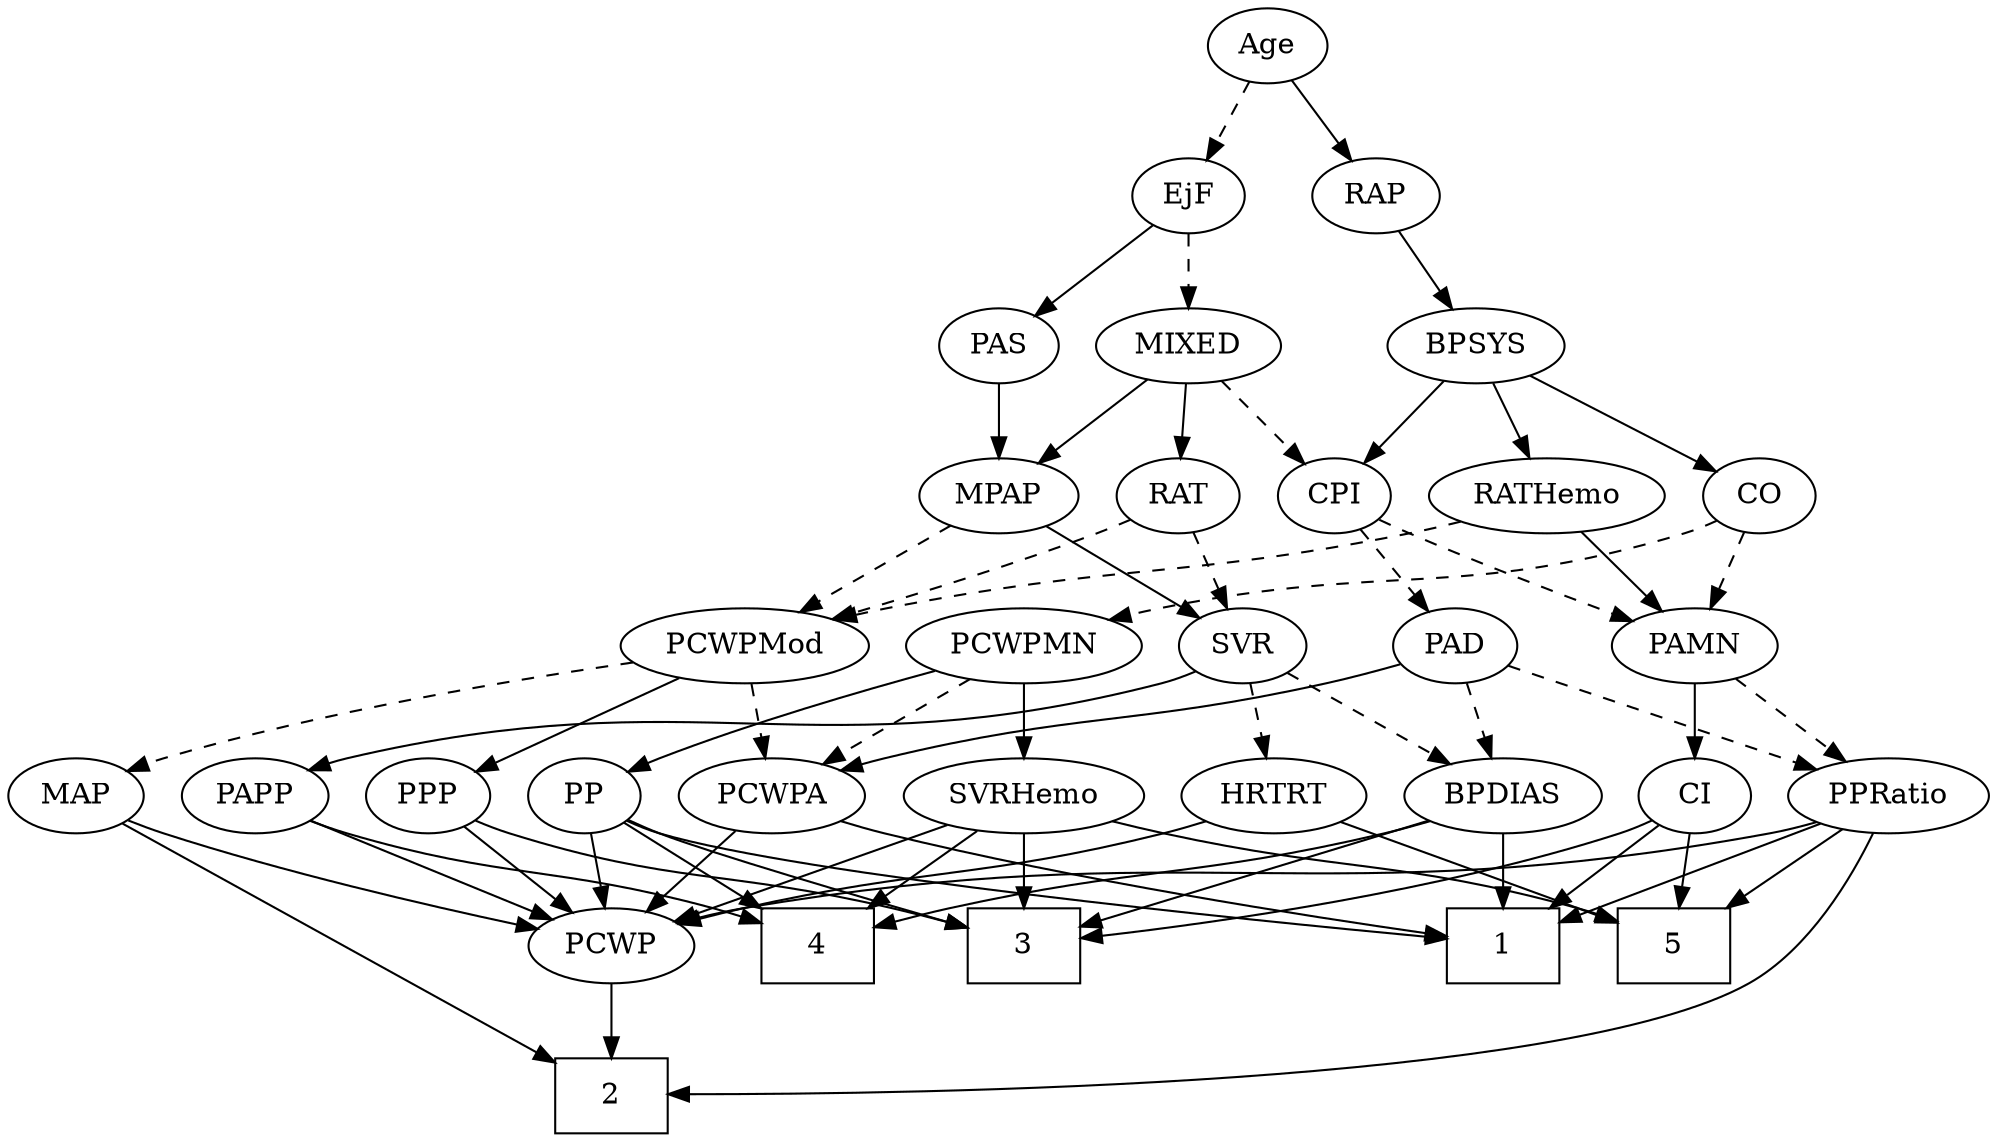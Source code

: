 strict digraph {
	graph [bb="0,0,876.19,540"];
	node [label="\N"];
	1	[height=0.5,
		pos="664.55,90",
		shape=box,
		width=0.75];
	2	[height=0.5,
		pos="270.55,18",
		shape=box,
		width=0.75];
	3	[height=0.5,
		pos="456.55,90",
		shape=box,
		width=0.75];
	4	[height=0.5,
		pos="362.55,90",
		shape=box,
		width=0.75];
	5	[height=0.5,
		pos="743.55,90",
		shape=box,
		width=0.75];
	Age	[height=0.5,
		pos="562.55,522",
		width=0.75];
	EjF	[height=0.5,
		pos="526.55,450",
		width=0.75];
	Age -> EjF	[pos="e,534.85,467.15 554.2,504.76 549.84,496.28 544.4,485.71 539.51,476.2",
		style=dashed];
	RAP	[height=0.5,
		pos="626.55,450",
		width=0.77632];
	Age -> RAP	[pos="e,612.99,465.82 576.12,506.15 584.86,496.6 596.38,483.99 606.21,473.25",
		style=solid];
	MIXED	[height=0.5,
		pos="526.55,378",
		width=1.1193];
	EjF -> MIXED	[pos="e,526.55,396.1 526.55,431.7 526.55,423.98 526.55,414.71 526.55,406.11",
		style=dashed];
	PAS	[height=0.5,
		pos="441.55,378",
		width=0.75];
	EjF -> PAS	[pos="e,457.89,392.46 510.16,435.5 497.58,425.14 480.01,410.67 465.8,398.97",
		style=solid];
	BPSYS	[height=0.5,
		pos="654.55,378",
		width=1.0471];
	RAP -> BPSYS	[pos="e,647.76,395.96 633.18,432.41 636.41,424.34 640.37,414.43 644.01,405.35",
		style=solid];
	MPAP	[height=0.5,
		pos="441.55,306",
		width=0.97491];
	MIXED -> MPAP	[pos="e,459.37,321.68 508.1,361.81 496.13,351.95 480.37,338.97 467.19,328.12",
		style=solid];
	CPI	[height=0.5,
		pos="593.55,306",
		width=0.75];
	MIXED -> CPI	[pos="e,579.32,321.86 541.75,361.12 550.73,351.73 562.25,339.7 572.14,329.36",
		style=dashed];
	RAT	[height=0.5,
		pos="521.55,306",
		width=0.75827];
	MIXED -> RAT	[pos="e,522.77,324.1 525.31,359.7 524.76,351.98 524.1,342.71 523.48,334.11",
		style=solid];
	SVR	[height=0.5,
		pos="552.55,234",
		width=0.77632];
	MPAP -> SVR	[pos="e,533.07,247.28 462.95,291.5 480.46,280.46 505.37,264.75 524.48,252.7",
		style=solid];
	PCWPMod	[height=0.5,
		pos="336.55,234",
		width=1.4443];
	MPAP -> PCWPMod	[pos="e,359.55,250.33 421.05,291.34 406.01,281.31 385.3,267.5 368.14,256.06",
		style=dashed];
	CO	[height=0.5,
		pos="781.55,306",
		width=0.75];
	BPSYS -> CO	[pos="e,761.12,318.26 678.44,363.83 699.31,352.33 729.69,335.58 752.07,323.25",
		style=solid];
	RATHemo	[height=0.5,
		pos="687.55,306",
		width=1.3721];
	BPSYS -> RATHemo	[pos="e,679.63,323.79 662.54,360.05 666.35,351.97 670.99,342.12 675.24,333.11",
		style=solid];
	BPSYS -> CPI	[pos="e,606.5,321.86 640.71,361.12 632.61,351.82 622.25,339.93 613.3,329.67",
		style=solid];
	PAD	[height=0.5,
		pos="646.55,234",
		width=0.79437];
	PCWPA	[height=0.5,
		pos="346.55,162",
		width=1.1555];
	PAD -> PCWPA	[pos="e,377.63,174.11 621.73,224.98 611.79,221.93 600.19,218.58 589.55,216 505.17,195.57 481.59,201.78 397.55,180 394.19,179.13 390.74,\
178.16 387.29,177.13",
		style=solid];
	BPDIAS	[height=0.5,
		pos="664.55,162",
		width=1.1735];
	PAD -> BPDIAS	[pos="e,660.11,180.28 650.9,216.05 652.91,208.26 655.34,198.82 657.58,190.08",
		style=dashed];
	PPRatio	[height=0.5,
		pos="836.55,162",
		width=1.1013];
	PAD -> PPRatio	[pos="e,806.75,173.98 670.61,224.13 702.42,212.42 758.88,191.62 797,177.57",
		style=dashed];
	PAMN	[height=0.5,
		pos="751.55,234",
		width=1.011];
	CO -> PAMN	[pos="e,758.81,251.96 774.44,288.41 770.98,280.34 766.73,270.43 762.84,261.35",
		style=dashed];
	PCWPMN	[height=0.5,
		pos="456.55,234",
		width=1.3902];
	CO -> PCWPMN	[pos="e,493.19,246.33 761.01,294.07 756.06,291.78 750.7,289.58 745.55,288 646.65,257.6 616.57,274.37 515.55,252 511.45,251.09 507.22,250.06 \
502.99,248.97",
		style=dashed];
	PAS -> MPAP	[pos="e,441.55,324.1 441.55,359.7 441.55,351.98 441.55,342.71 441.55,334.11",
		style=solid];
	PAMN -> PPRatio	[pos="e,818.25,178.07 769.57,218.15 781.44,208.38 797.16,195.43 810.39,184.54",
		style=dashed];
	CI	[height=0.5,
		pos="751.55,162",
		width=0.75];
	PAMN -> CI	[pos="e,751.55,180.1 751.55,215.7 751.55,207.98 751.55,198.71 751.55,190.11",
		style=solid];
	RATHemo -> PAMN	[pos="e,737.22,250.67 702.39,288.76 710.67,279.71 721.11,268.29 730.25,258.3",
		style=solid];
	RATHemo -> PCWPMod	[pos="e,374.77,246.4 651.54,293.65 644.3,291.6 636.72,289.6 629.55,288 527.71,265.28 499.54,274.04 397.55,252 393.38,251.1 389.07,250.08 \
384.76,249",
		style=dashed];
	CPI -> PAD	[pos="e,634.82,250.49 605.31,289.46 612.17,280.4 620.97,268.79 628.67,258.61",
		style=dashed];
	CPI -> PAMN	[pos="e,724.79,246.34 614.82,294.82 619.65,292.55 624.76,290.17 629.55,288 658.33,274.96 691.2,260.71 715.56,250.28",
		style=dashed];
	RAT -> SVR	[pos="e,545.25,251.47 528.89,288.41 532.56,280.13 537.08,269.92 541.18,260.66",
		style=dashed];
	RAT -> PCWPMod	[pos="e,373.06,246.86 500.38,294.58 495.55,292.32 490.4,290 485.55,288 451.57,273.98 412.39,260.13 382.73,250.1",
		style=dashed];
	SVR -> BPDIAS	[pos="e,641.79,177.22 572.06,220.81 588.9,210.28 613.56,194.87 633.18,182.61",
		style=dashed];
	PAPP	[height=0.5,
		pos="110.55,162",
		width=0.88464];
	SVR -> PAPP	[pos="e,134.43,174.28 531.48,221.86 526.38,219.58 520.87,217.44 515.55,216 358.64,173.48 309.23,219.56 151.55,180 149.06,179.38 146.53,\
178.63 144.01,177.8",
		style=solid];
	HRTRT	[height=0.5,
		pos="564.55,162",
		width=1.1013];
	SVR -> HRTRT	[pos="e,561.59,180.28 555.45,216.05 556.77,208.35 558.37,199.03 559.86,190.36",
		style=dashed];
	PCWPMod -> PCWPA	[pos="e,344.1,180.1 339.02,215.7 340.12,207.98 341.45,198.71 342.67,190.11",
		style=dashed];
	MAP	[height=0.5,
		pos="30.547,162",
		width=0.84854];
	PCWPMod -> MAP	[pos="e,53.746,174.08 288.51,226.65 234.45,218.77 144.41,203.45 69.547,180 67.428,179.34 65.269,178.59 63.109,177.8",
		style=dashed];
	PPP	[height=0.5,
		pos="187.55,162",
		width=0.75];
	PCWPMod -> PPP	[pos="e,208.86,173.08 306.8,219.07 284,208.4 251.78,193.29 223.55,180 221.76,179.16 219.93,178.3 218.09,177.43",
		style=solid];
	PCWPA -> 1	[pos="e,637.38,95.23 377.65,149.94 384.18,147.82 391.05,145.72 397.55,144 478.54,122.55 575.4,105.39 627.31,96.868",
		style=solid];
	PCWP	[height=0.5,
		pos="270.55,90",
		width=0.97491];
	PCWPA -> PCWP	[pos="e,286.85,106.01 329.68,145.46 319.31,135.91 305.85,123.51 294.39,112.96",
		style=solid];
	PCWPMN -> PCWPA	[pos="e,368.98,177.27 432.95,217.98 416.82,207.72 395.28,194.01 377.74,182.85",
		style=dashed];
	SVRHemo	[height=0.5,
		pos="456.55,162",
		width=1.3902];
	PCWPMN -> SVRHemo	[pos="e,456.55,180.1 456.55,215.7 456.55,207.98 456.55,198.71 456.55,190.11",
		style=solid];
	PP	[height=0.5,
		pos="259.55,162",
		width=0.75];
	PCWPMN -> PP	[pos="e,280.68,173.51 418.99,222.07 386.06,212.15 337.09,196.57 295.55,180 293.72,179.27 291.85,178.49 289.97,177.69",
		style=solid];
	SVRHemo -> 3	[pos="e,456.55,108.1 456.55,143.7 456.55,135.98 456.55,126.71 456.55,118.11",
		style=solid];
	SVRHemo -> 4	[pos="e,385.66,108.21 435.69,145.46 423.41,136.33 407.65,124.59 393.91,114.35",
		style=solid];
	SVRHemo -> 5	[pos="e,716.51,102.56 493.55,149.8 500.81,147.75 508.4,145.72 515.55,144 596.98,124.38 620.15,131.5 700.55,108 702.68,107.38 704.85,106.69 \
707.02,105.96",
		style=solid];
	SVRHemo -> PCWP	[pos="e,298.06,101.36 423.29,148.49 390.77,136.24 341.33,117.64 307.57,104.93",
		style=solid];
	BPDIAS -> 1	[pos="e,664.55,108.1 664.55,143.7 664.55,135.98 664.55,126.71 664.55,118.11",
		style=solid];
	BPDIAS -> 3	[pos="e,483.65,100.12 632.5,150.22 594.89,137.56 532.66,116.62 493.17,103.33",
		style=solid];
	BPDIAS -> 4	[pos="e,389.83,99.613 633.19,149.8 626.74,147.71 619.96,145.66 613.55,144 529.07,122.15 505.41,128.3 420.55,108 413.76,106.38 406.58,104.45 \
399.68,102.49",
		style=solid];
	MAP -> 2	[pos="e,243.39,35.07 51.426,148.65 92.416,124.39 183.84,70.303 234.69,40.217",
		style=solid];
	MAP -> PCWP	[pos="e,238.76,97.793 53.827,150.16 58.948,147.97 64.384,145.79 69.547,144 123.6,125.22 187.8,109.37 228.85,100.03",
		style=solid];
	PP -> 1	[pos="e,637.29,93.848 280.07,150.02 285.03,147.74 290.38,145.55 295.55,144 357.24,125.46 546.1,103.71 627.06,94.948",
		style=solid];
	PP -> 3	[pos="e,429.41,98.818 280.68,150.49 285.51,148.24 290.67,145.95 295.55,144 337.41,127.3 386.81,111.61 419.74,101.7",
		style=solid];
	PP -> 4	[pos="e,337.33,108.14 277.96,148.49 292.05,138.91 311.88,125.43 328.79,113.94",
		style=solid];
	PP -> PCWP	[pos="e,267.83,108.28 262.21,144.05 263.42,136.35 264.89,127.03 266.25,118.36",
		style=solid];
	PPP -> 3	[pos="e,429.53,99.421 208.14,150.25 213.09,147.95 218.43,145.71 223.55,144 298.87,118.87 321.49,127.18 398.55,108 405.39,106.3 412.63,\
104.32 419.6,102.32",
		style=solid];
	PPP -> PCWP	[pos="e,253.04,105.77 203.95,147.17 215.68,137.27 231.71,123.75 245.1,112.46",
		style=solid];
	PPRatio -> 1	[pos="e,691.57,102 808.14,149.44 778.83,137.51 732.99,118.86 701.02,105.84",
		style=solid];
	PPRatio -> 2	[pos="e,297.64,18.79 830.84,143.89 822.91,123.04 806.41,88.562 779.55,72 700.57,23.31 411.66,18.79 307.94,18.777",
		style=solid];
	PPRatio -> 5	[pos="e,766.19,108.04 816.82,146.15 804.55,136.92 788.5,124.83 774.55,114.33",
		style=solid];
	PPRatio -> PCWP	[pos="e,298.74,100.86 807.61,149.59 801.1,147.41 794.16,145.38 787.55,144 586.38,101.98 528.5,146.07 326.55,108 320.66,106.89 314.52,105.39 \
308.55,103.74",
		style=solid];
	PCWP -> 2	[pos="e,270.55,36.104 270.55,71.697 270.55,63.983 270.55,54.712 270.55,46.112",
		style=solid];
	CI -> 1	[pos="e,685.9,108.18 734.77,147.5 723.24,138.23 707.62,125.66 694.04,114.73",
		style=solid];
	CI -> 3	[pos="e,483.57,94.358 730.96,150.24 726,147.95 720.66,145.7 715.55,144 638.71,118.41 544.75,102.92 493.77,95.759",
		style=solid];
	CI -> 5	[pos="e,745.5,108.1 749.57,143.7 748.69,135.98 747.63,126.71 746.65,118.11",
		style=solid];
	PAPP -> 4	[pos="e,335.32,101.3 135,150.04 140.39,147.86 146.11,145.71 151.55,144 222.31,121.71 243.22,128.42 314.55,108 318.16,106.97 321.9,105.81 \
325.61,104.59",
		style=solid];
	PAPP -> PCWP	[pos="e,244.81,102.26 135.2,150.22 162.01,138.48 205.1,119.63 235.44,106.36",
		style=solid];
	HRTRT -> 5	[pos="e,716.26,101.81 593.75,149.67 621.3,138.97 663.75,122.44 700.55,108 702.61,107.19 704.73,106.36 706.87,105.51",
		style=solid];
	HRTRT -> PCWP	[pos="e,299.45,100.42 534.96,149.96 528.61,147.81 521.9,145.7 515.55,144 432.93,121.93 409.58,128.45 326.55,108 320.86,106.6 314.89,104.97 \
309.06,103.28",
		style=solid];
}
